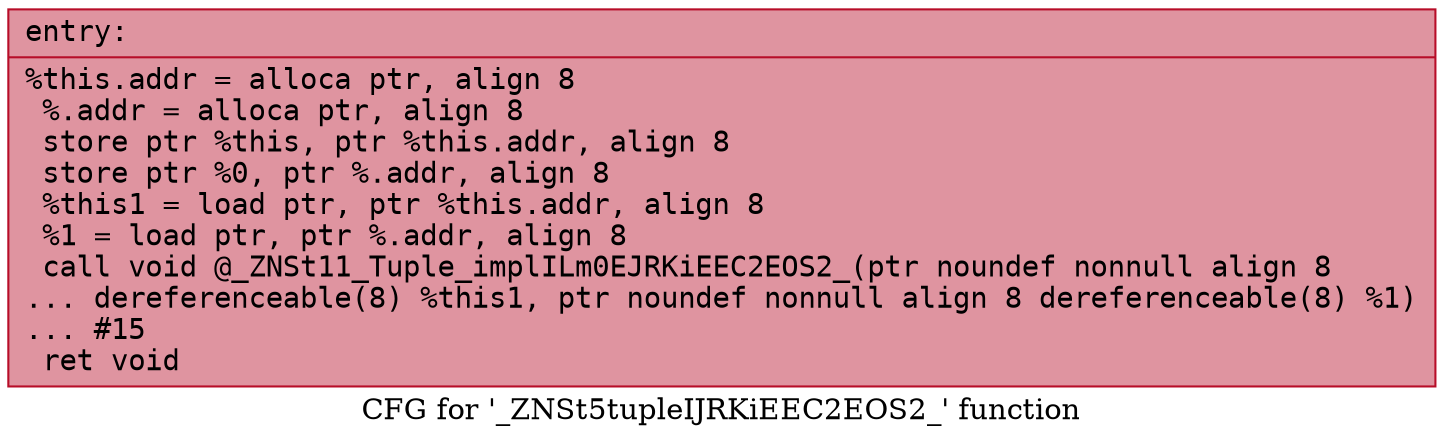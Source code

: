 digraph "CFG for '_ZNSt5tupleIJRKiEEC2EOS2_' function" {
	label="CFG for '_ZNSt5tupleIJRKiEEC2EOS2_' function";

	Node0x55ba3056f9f0 [shape=record,color="#b70d28ff", style=filled, fillcolor="#b70d2870" fontname="Courier",label="{entry:\l|  %this.addr = alloca ptr, align 8\l  %.addr = alloca ptr, align 8\l  store ptr %this, ptr %this.addr, align 8\l  store ptr %0, ptr %.addr, align 8\l  %this1 = load ptr, ptr %this.addr, align 8\l  %1 = load ptr, ptr %.addr, align 8\l  call void @_ZNSt11_Tuple_implILm0EJRKiEEC2EOS2_(ptr noundef nonnull align 8\l... dereferenceable(8) %this1, ptr noundef nonnull align 8 dereferenceable(8) %1)\l... #15\l  ret void\l}"];
}
